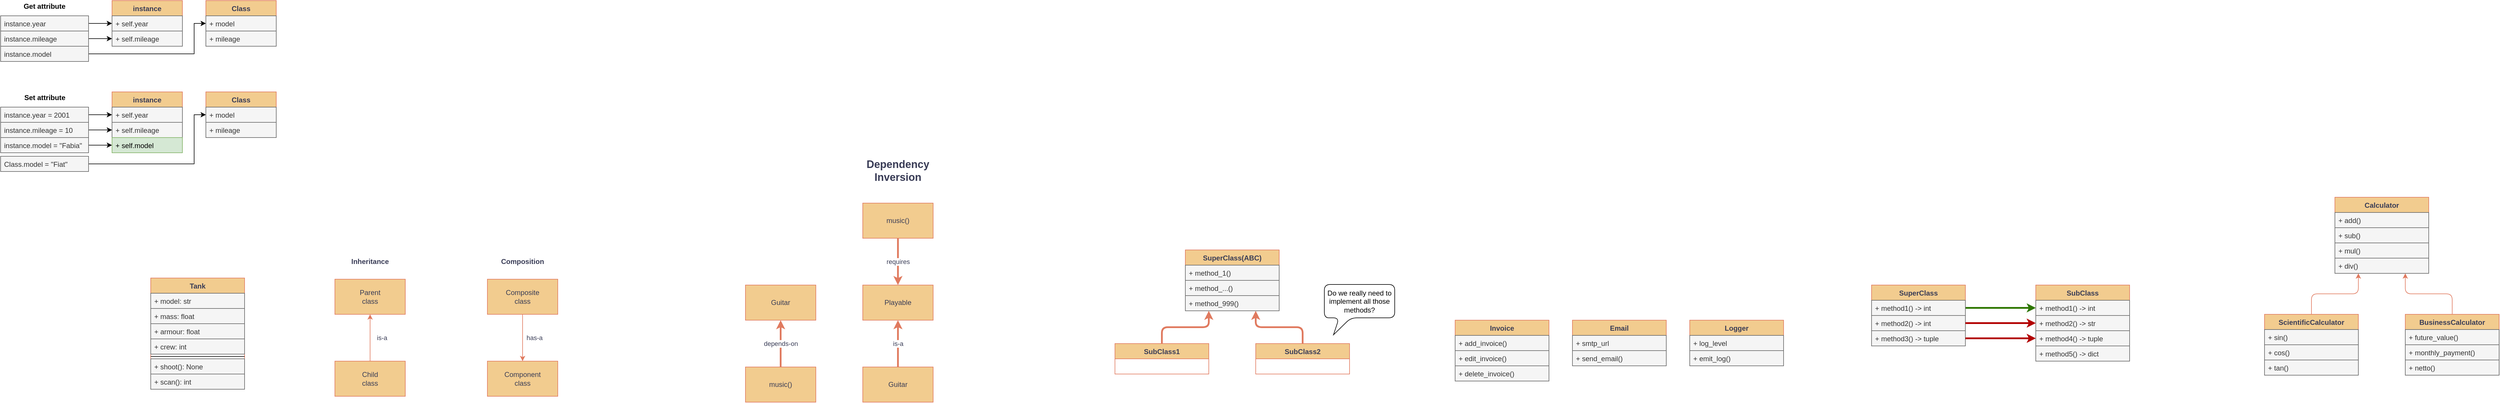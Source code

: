 <mxfile version="14.5.1" type="device"><diagram id="cK3-rO_HK59V7XjNUG1H" name="Page-1"><mxGraphModel dx="1385" dy="1538" grid="0" gridSize="10" guides="1" tooltips="1" connect="1" arrows="1" fold="1" page="0" pageScale="1" pageWidth="827" pageHeight="1169" background="none" math="0" shadow="0"><root><mxCell id="0"/><mxCell id="1" parent="0"/><mxCell id="RByX9XttxiHKTBWg8HoC-3" value="has-a" style="edgeStyle=orthogonalEdgeStyle;curved=0;rounded=1;orthogonalLoop=1;jettySize=auto;html=1;strokeColor=#E07A5F;fillColor=#F2CC8F;fontColor=#393C56;labelBackgroundColor=none;" parent="1" source="RByX9XttxiHKTBWg8HoC-1" target="RByX9XttxiHKTBWg8HoC-2" edge="1"><mxGeometry y="20" relative="1" as="geometry"><mxPoint as="offset"/></mxGeometry></mxCell><mxCell id="RByX9XttxiHKTBWg8HoC-1" value="Composite&lt;br&gt;class" style="rounded=0;whiteSpace=wrap;html=1;strokeColor=#E07A5F;fillColor=#F2CC8F;fontColor=#393C56;" parent="1" vertex="1"><mxGeometry x="400" y="-390" width="120" height="60" as="geometry"/></mxCell><mxCell id="RByX9XttxiHKTBWg8HoC-2" value="Component&lt;br&gt;class" style="rounded=0;whiteSpace=wrap;html=1;strokeColor=#E07A5F;fillColor=#F2CC8F;fontColor=#393C56;" parent="1" vertex="1"><mxGeometry x="400" y="-250" width="120" height="60" as="geometry"/></mxCell><mxCell id="RByX9XttxiHKTBWg8HoC-4" value="is-a" style="edgeStyle=orthogonalEdgeStyle;curved=0;rounded=1;orthogonalLoop=1;jettySize=auto;html=1;strokeColor=#E07A5F;fillColor=#F2CC8F;fontColor=#393C56;labelBackgroundColor=none;startArrow=classic;startFill=1;endArrow=none;endFill=0;" parent="1" source="RByX9XttxiHKTBWg8HoC-5" target="RByX9XttxiHKTBWg8HoC-6" edge="1"><mxGeometry y="20" relative="1" as="geometry"><mxPoint as="offset"/></mxGeometry></mxCell><mxCell id="RByX9XttxiHKTBWg8HoC-5" value="Parent&lt;br&gt;class" style="rounded=0;whiteSpace=wrap;html=1;strokeColor=#E07A5F;fillColor=#F2CC8F;fontColor=#393C56;" parent="1" vertex="1"><mxGeometry x="140" y="-390" width="120" height="60" as="geometry"/></mxCell><mxCell id="RByX9XttxiHKTBWg8HoC-6" value="Child&lt;br&gt;class" style="rounded=0;whiteSpace=wrap;html=1;strokeColor=#E07A5F;fillColor=#F2CC8F;fontColor=#393C56;" parent="1" vertex="1"><mxGeometry x="140" y="-250" width="120" height="60" as="geometry"/></mxCell><mxCell id="RByX9XttxiHKTBWg8HoC-7" value="Inheritance" style="text;html=1;strokeColor=none;fillColor=none;align=center;verticalAlign=middle;whiteSpace=wrap;rounded=0;fontColor=#393C56;fontStyle=1" parent="1" vertex="1"><mxGeometry x="155" y="-430" width="90" height="20" as="geometry"/></mxCell><mxCell id="RByX9XttxiHKTBWg8HoC-8" value="Composition" style="text;html=1;strokeColor=none;fillColor=none;align=center;verticalAlign=middle;whiteSpace=wrap;rounded=0;fontColor=#393C56;fontStyle=1" parent="1" vertex="1"><mxGeometry x="415" y="-430" width="90" height="20" as="geometry"/></mxCell><mxCell id="uwW12xh0m6bJVSj2OFaB-3" value="Invoice" style="swimlane;fontStyle=1;align=center;verticalAlign=top;childLayout=stackLayout;horizontal=1;startSize=26;horizontalStack=0;resizeParent=1;resizeParentMax=0;resizeLast=0;collapsible=1;marginBottom=0;rounded=0;sketch=0;strokeColor=#E07A5F;fillColor=#F2CC8F;fontColor=#393C56;" parent="1" vertex="1"><mxGeometry x="2050" y="-320" width="160" height="104" as="geometry"/></mxCell><mxCell id="uwW12xh0m6bJVSj2OFaB-6" value="+ add_invoice()" style="text;strokeColor=#666666;fillColor=#f5f5f5;align=left;verticalAlign=top;spacingLeft=4;spacingRight=4;overflow=hidden;rotatable=0;points=[[0,0.5],[1,0.5]];portConstraint=eastwest;fontColor=#333333;" parent="uwW12xh0m6bJVSj2OFaB-3" vertex="1"><mxGeometry y="26" width="160" height="26" as="geometry"/></mxCell><mxCell id="uwW12xh0m6bJVSj2OFaB-15" value="+ edit_invoice()" style="text;strokeColor=#666666;fillColor=#f5f5f5;align=left;verticalAlign=top;spacingLeft=4;spacingRight=4;overflow=hidden;rotatable=0;points=[[0,0.5],[1,0.5]];portConstraint=eastwest;fontColor=#333333;" parent="uwW12xh0m6bJVSj2OFaB-3" vertex="1"><mxGeometry y="52" width="160" height="26" as="geometry"/></mxCell><mxCell id="uwW12xh0m6bJVSj2OFaB-16" value="+ delete_invoice()" style="text;strokeColor=#666666;fillColor=#f5f5f5;align=left;verticalAlign=top;spacingLeft=4;spacingRight=4;overflow=hidden;rotatable=0;points=[[0,0.5],[1,0.5]];portConstraint=eastwest;fontColor=#333333;" parent="uwW12xh0m6bJVSj2OFaB-3" vertex="1"><mxGeometry y="78" width="160" height="26" as="geometry"/></mxCell><mxCell id="uwW12xh0m6bJVSj2OFaB-7" value="Logger" style="swimlane;fontStyle=1;align=center;verticalAlign=top;childLayout=stackLayout;horizontal=1;startSize=26;horizontalStack=0;resizeParent=1;resizeParentMax=0;resizeLast=0;collapsible=1;marginBottom=0;rounded=0;sketch=0;strokeColor=#E07A5F;fillColor=#F2CC8F;fontColor=#393C56;" parent="1" vertex="1"><mxGeometry x="2450" y="-320" width="160" height="78" as="geometry"/></mxCell><mxCell id="uwW12xh0m6bJVSj2OFaB-17" value="+ log_level" style="text;strokeColor=#666666;fillColor=#f5f5f5;align=left;verticalAlign=top;spacingLeft=4;spacingRight=4;overflow=hidden;rotatable=0;points=[[0,0.5],[1,0.5]];portConstraint=eastwest;rounded=0;sketch=0;fontColor=#333333;" parent="uwW12xh0m6bJVSj2OFaB-7" vertex="1"><mxGeometry y="26" width="160" height="26" as="geometry"/></mxCell><mxCell id="uwW12xh0m6bJVSj2OFaB-10" value="+ emit_log()" style="text;strokeColor=#666666;fillColor=#f5f5f5;align=left;verticalAlign=top;spacingLeft=4;spacingRight=4;overflow=hidden;rotatable=0;points=[[0,0.5],[1,0.5]];portConstraint=eastwest;fontColor=#333333;" parent="uwW12xh0m6bJVSj2OFaB-7" vertex="1"><mxGeometry y="52" width="160" height="26" as="geometry"/></mxCell><mxCell id="uwW12xh0m6bJVSj2OFaB-11" value="Email" style="swimlane;fontStyle=1;align=center;verticalAlign=top;childLayout=stackLayout;horizontal=1;startSize=26;horizontalStack=0;resizeParent=1;resizeParentMax=0;resizeLast=0;collapsible=1;marginBottom=0;rounded=0;sketch=0;strokeColor=#E07A5F;fillColor=#F2CC8F;fontColor=#393C56;" parent="1" vertex="1"><mxGeometry x="2250" y="-320" width="160" height="78" as="geometry"/></mxCell><mxCell id="uwW12xh0m6bJVSj2OFaB-22" value="+ smtp_url" style="text;strokeColor=#666666;fillColor=#f5f5f5;align=left;verticalAlign=top;spacingLeft=4;spacingRight=4;overflow=hidden;rotatable=0;points=[[0,0.5],[1,0.5]];portConstraint=eastwest;rounded=0;sketch=0;fontColor=#333333;" parent="uwW12xh0m6bJVSj2OFaB-11" vertex="1"><mxGeometry y="26" width="160" height="26" as="geometry"/></mxCell><mxCell id="uwW12xh0m6bJVSj2OFaB-14" value="+ send_email()" style="text;strokeColor=#666666;fillColor=#f5f5f5;align=left;verticalAlign=top;spacingLeft=4;spacingRight=4;overflow=hidden;rotatable=0;points=[[0,0.5],[1,0.5]];portConstraint=eastwest;fontColor=#333333;" parent="uwW12xh0m6bJVSj2OFaB-11" vertex="1"><mxGeometry y="52" width="160" height="26" as="geometry"/></mxCell><mxCell id="uwW12xh0m6bJVSj2OFaB-36" style="edgeStyle=orthogonalEdgeStyle;curved=0;rounded=1;sketch=0;orthogonalLoop=1;jettySize=auto;html=1;exitX=0.5;exitY=0;exitDx=0;exitDy=0;entryX=0.25;entryY=1;entryDx=0;entryDy=0;strokeColor=#E07A5F;fillColor=#F2CC8F;fontColor=#393C56;" parent="1" source="uwW12xh0m6bJVSj2OFaB-23" target="uwW12xh0m6bJVSj2OFaB-27" edge="1"><mxGeometry relative="1" as="geometry"/></mxCell><mxCell id="uwW12xh0m6bJVSj2OFaB-23" value="ScientificCalculator" style="swimlane;fontStyle=1;align=center;verticalAlign=top;childLayout=stackLayout;horizontal=1;startSize=26;horizontalStack=0;resizeParent=1;resizeParentMax=0;resizeLast=0;collapsible=1;marginBottom=0;rounded=0;sketch=0;strokeColor=#E07A5F;fillColor=#F2CC8F;fontColor=#393C56;" parent="1" vertex="1"><mxGeometry x="3430" y="-330" width="160" height="104" as="geometry"/></mxCell><mxCell id="uwW12xh0m6bJVSj2OFaB-24" value="+ sin()" style="text;strokeColor=#666666;fillColor=#f5f5f5;align=left;verticalAlign=top;spacingLeft=4;spacingRight=4;overflow=hidden;rotatable=0;points=[[0,0.5],[1,0.5]];portConstraint=eastwest;fontColor=#333333;" parent="uwW12xh0m6bJVSj2OFaB-23" vertex="1"><mxGeometry y="26" width="160" height="26" as="geometry"/></mxCell><mxCell id="uwW12xh0m6bJVSj2OFaB-25" value="+ cos()" style="text;strokeColor=#666666;fillColor=#f5f5f5;align=left;verticalAlign=top;spacingLeft=4;spacingRight=4;overflow=hidden;rotatable=0;points=[[0,0.5],[1,0.5]];portConstraint=eastwest;fontColor=#333333;" parent="uwW12xh0m6bJVSj2OFaB-23" vertex="1"><mxGeometry y="52" width="160" height="26" as="geometry"/></mxCell><mxCell id="uwW12xh0m6bJVSj2OFaB-26" value="+ tan()" style="text;strokeColor=#666666;fillColor=#f5f5f5;align=left;verticalAlign=top;spacingLeft=4;spacingRight=4;overflow=hidden;rotatable=0;points=[[0,0.5],[1,0.5]];portConstraint=eastwest;fontColor=#333333;" parent="uwW12xh0m6bJVSj2OFaB-23" vertex="1"><mxGeometry y="78" width="160" height="26" as="geometry"/></mxCell><mxCell id="uwW12xh0m6bJVSj2OFaB-27" value="Calculator" style="swimlane;fontStyle=1;align=center;verticalAlign=top;childLayout=stackLayout;horizontal=1;startSize=26;horizontalStack=0;resizeParent=1;resizeParentMax=0;resizeLast=0;collapsible=1;marginBottom=0;rounded=0;sketch=0;strokeColor=#E07A5F;fillColor=#F2CC8F;fontColor=#393C56;" parent="1" vertex="1"><mxGeometry x="3550" y="-530" width="160" height="130" as="geometry"/></mxCell><mxCell id="uwW12xh0m6bJVSj2OFaB-28" value="+ add()" style="text;strokeColor=#666666;fillColor=#f5f5f5;align=left;verticalAlign=top;spacingLeft=4;spacingRight=4;overflow=hidden;rotatable=0;points=[[0,0.5],[1,0.5]];portConstraint=eastwest;fontColor=#333333;" parent="uwW12xh0m6bJVSj2OFaB-27" vertex="1"><mxGeometry y="26" width="160" height="26" as="geometry"/></mxCell><mxCell id="uwW12xh0m6bJVSj2OFaB-29" value="+ sub()" style="text;strokeColor=#666666;fillColor=#f5f5f5;align=left;verticalAlign=top;spacingLeft=4;spacingRight=4;overflow=hidden;rotatable=0;points=[[0,0.5],[1,0.5]];portConstraint=eastwest;fontColor=#333333;" parent="uwW12xh0m6bJVSj2OFaB-27" vertex="1"><mxGeometry y="52" width="160" height="26" as="geometry"/></mxCell><mxCell id="uwW12xh0m6bJVSj2OFaB-30" value="+ mul()" style="text;strokeColor=#666666;fillColor=#f5f5f5;align=left;verticalAlign=top;spacingLeft=4;spacingRight=4;overflow=hidden;rotatable=0;points=[[0,0.5],[1,0.5]];portConstraint=eastwest;fontColor=#333333;" parent="uwW12xh0m6bJVSj2OFaB-27" vertex="1"><mxGeometry y="78" width="160" height="26" as="geometry"/></mxCell><mxCell id="uwW12xh0m6bJVSj2OFaB-35" value="+ div()" style="text;strokeColor=#666666;fillColor=#f5f5f5;align=left;verticalAlign=top;spacingLeft=4;spacingRight=4;overflow=hidden;rotatable=0;points=[[0,0.5],[1,0.5]];portConstraint=eastwest;fontColor=#333333;" parent="uwW12xh0m6bJVSj2OFaB-27" vertex="1"><mxGeometry y="104" width="160" height="26" as="geometry"/></mxCell><mxCell id="uwW12xh0m6bJVSj2OFaB-37" style="edgeStyle=orthogonalEdgeStyle;curved=0;rounded=1;sketch=0;orthogonalLoop=1;jettySize=auto;html=1;entryX=0.75;entryY=1;entryDx=0;entryDy=0;strokeColor=#E07A5F;fillColor=#F2CC8F;fontColor=#393C56;" parent="1" source="uwW12xh0m6bJVSj2OFaB-31" target="uwW12xh0m6bJVSj2OFaB-27" edge="1"><mxGeometry relative="1" as="geometry"/></mxCell><mxCell id="uwW12xh0m6bJVSj2OFaB-31" value="BusinessCalculator" style="swimlane;fontStyle=1;align=center;verticalAlign=top;childLayout=stackLayout;horizontal=1;startSize=26;horizontalStack=0;resizeParent=1;resizeParentMax=0;resizeLast=0;collapsible=1;marginBottom=0;rounded=0;sketch=0;strokeColor=#E07A5F;fillColor=#F2CC8F;fontColor=#393C56;" parent="1" vertex="1"><mxGeometry x="3670" y="-330" width="160" height="104" as="geometry"/></mxCell><mxCell id="uwW12xh0m6bJVSj2OFaB-32" value="+ future_value()" style="text;strokeColor=#666666;fillColor=#f5f5f5;align=left;verticalAlign=top;spacingLeft=4;spacingRight=4;overflow=hidden;rotatable=0;points=[[0,0.5],[1,0.5]];portConstraint=eastwest;fontColor=#333333;" parent="uwW12xh0m6bJVSj2OFaB-31" vertex="1"><mxGeometry y="26" width="160" height="26" as="geometry"/></mxCell><mxCell id="uwW12xh0m6bJVSj2OFaB-33" value="+ monthly_payment()" style="text;strokeColor=#666666;fillColor=#f5f5f5;align=left;verticalAlign=top;spacingLeft=4;spacingRight=4;overflow=hidden;rotatable=0;points=[[0,0.5],[1,0.5]];portConstraint=eastwest;fontColor=#333333;" parent="uwW12xh0m6bJVSj2OFaB-31" vertex="1"><mxGeometry y="52" width="160" height="26" as="geometry"/></mxCell><mxCell id="uwW12xh0m6bJVSj2OFaB-34" value="+ netto()" style="text;strokeColor=#666666;fillColor=#f5f5f5;align=left;verticalAlign=top;spacingLeft=4;spacingRight=4;overflow=hidden;rotatable=0;points=[[0,0.5],[1,0.5]];portConstraint=eastwest;fontColor=#333333;" parent="uwW12xh0m6bJVSj2OFaB-31" vertex="1"><mxGeometry y="78" width="160" height="26" as="geometry"/></mxCell><mxCell id="uwW12xh0m6bJVSj2OFaB-48" style="edgeStyle=orthogonalEdgeStyle;curved=0;rounded=1;sketch=0;orthogonalLoop=1;jettySize=auto;html=1;exitX=1;exitY=0.5;exitDx=0;exitDy=0;entryX=0;entryY=0.5;entryDx=0;entryDy=0;strokeColor=#2D7600;fillColor=#60a917;fontColor=#393C56;strokeWidth=3;" parent="1" source="uwW12xh0m6bJVSj2OFaB-39" target="uwW12xh0m6bJVSj2OFaB-44" edge="1"><mxGeometry relative="1" as="geometry"/></mxCell><mxCell id="uwW12xh0m6bJVSj2OFaB-38" value="SuperClass" style="swimlane;fontStyle=1;align=center;verticalAlign=top;childLayout=stackLayout;horizontal=1;startSize=26;horizontalStack=0;resizeParent=1;resizeParentMax=0;resizeLast=0;collapsible=1;marginBottom=0;rounded=0;sketch=0;strokeColor=#E07A5F;fillColor=#F2CC8F;fontColor=#393C56;" parent="1" vertex="1"><mxGeometry x="2760" y="-380" width="160" height="104" as="geometry"/></mxCell><mxCell id="uwW12xh0m6bJVSj2OFaB-39" value="+ method1() -&gt; int" style="text;strokeColor=#666666;fillColor=#f5f5f5;align=left;verticalAlign=top;spacingLeft=4;spacingRight=4;overflow=hidden;rotatable=0;points=[[0,0.5],[1,0.5]];portConstraint=eastwest;fontColor=#333333;" parent="uwW12xh0m6bJVSj2OFaB-38" vertex="1"><mxGeometry y="26" width="160" height="26" as="geometry"/></mxCell><mxCell id="uwW12xh0m6bJVSj2OFaB-40" value="+ method2() -&gt; int" style="text;strokeColor=#666666;fillColor=#f5f5f5;align=left;verticalAlign=top;spacingLeft=4;spacingRight=4;overflow=hidden;rotatable=0;points=[[0,0.5],[1,0.5]];portConstraint=eastwest;fontColor=#333333;" parent="uwW12xh0m6bJVSj2OFaB-38" vertex="1"><mxGeometry y="52" width="160" height="26" as="geometry"/></mxCell><mxCell id="CeyGNOw6hkWTKaLMUMWE-1" value="+ method3() -&gt; tuple" style="text;strokeColor=#666666;fillColor=#f5f5f5;align=left;verticalAlign=top;spacingLeft=4;spacingRight=4;overflow=hidden;rotatable=0;points=[[0,0.5],[1,0.5]];portConstraint=eastwest;fontColor=#333333;" parent="uwW12xh0m6bJVSj2OFaB-38" vertex="1"><mxGeometry y="78" width="160" height="26" as="geometry"/></mxCell><mxCell id="uwW12xh0m6bJVSj2OFaB-43" value="SubClass" style="swimlane;fontStyle=1;align=center;verticalAlign=top;childLayout=stackLayout;horizontal=1;startSize=26;horizontalStack=0;resizeParent=1;resizeParentMax=0;resizeLast=0;collapsible=1;marginBottom=0;rounded=0;sketch=0;strokeColor=#E07A5F;fillColor=#F2CC8F;fontColor=#393C56;" parent="1" vertex="1"><mxGeometry x="3040" y="-380" width="160" height="130" as="geometry"/></mxCell><mxCell id="uwW12xh0m6bJVSj2OFaB-44" value="+ method1() -&gt; int" style="text;strokeColor=#666666;fillColor=#f5f5f5;align=left;verticalAlign=top;spacingLeft=4;spacingRight=4;overflow=hidden;rotatable=0;points=[[0,0.5],[1,0.5]];portConstraint=eastwest;fontColor=#333333;" parent="uwW12xh0m6bJVSj2OFaB-43" vertex="1"><mxGeometry y="26" width="160" height="26" as="geometry"/></mxCell><mxCell id="uwW12xh0m6bJVSj2OFaB-45" value="+ method2() -&gt; str" style="text;strokeColor=#666666;fillColor=#f5f5f5;align=left;verticalAlign=top;spacingLeft=4;spacingRight=4;overflow=hidden;rotatable=0;points=[[0,0.5],[1,0.5]];portConstraint=eastwest;fontColor=#333333;" parent="uwW12xh0m6bJVSj2OFaB-43" vertex="1"><mxGeometry y="52" width="160" height="26" as="geometry"/></mxCell><mxCell id="uwW12xh0m6bJVSj2OFaB-46" value="+ method4() -&gt; tuple" style="text;strokeColor=#666666;fillColor=#f5f5f5;align=left;verticalAlign=top;spacingLeft=4;spacingRight=4;overflow=hidden;rotatable=0;points=[[0,0.5],[1,0.5]];portConstraint=eastwest;fontColor=#333333;" parent="uwW12xh0m6bJVSj2OFaB-43" vertex="1"><mxGeometry y="78" width="160" height="26" as="geometry"/></mxCell><mxCell id="uwW12xh0m6bJVSj2OFaB-47" value="+ method5() -&gt; dict" style="text;strokeColor=#666666;fillColor=#f5f5f5;align=left;verticalAlign=top;spacingLeft=4;spacingRight=4;overflow=hidden;rotatable=0;points=[[0,0.5],[1,0.5]];portConstraint=eastwest;fontColor=#333333;" parent="uwW12xh0m6bJVSj2OFaB-43" vertex="1"><mxGeometry y="104" width="160" height="26" as="geometry"/></mxCell><mxCell id="uwW12xh0m6bJVSj2OFaB-49" style="edgeStyle=orthogonalEdgeStyle;curved=0;rounded=1;sketch=0;orthogonalLoop=1;jettySize=auto;html=1;entryX=0;entryY=0.5;entryDx=0;entryDy=0;strokeColor=#B20000;fillColor=#e51400;fontColor=#393C56;strokeWidth=3;" parent="1" source="uwW12xh0m6bJVSj2OFaB-40" target="uwW12xh0m6bJVSj2OFaB-45" edge="1"><mxGeometry relative="1" as="geometry"/></mxCell><mxCell id="uwW12xh0m6bJVSj2OFaB-50" value="SuperClass(ABC)" style="swimlane;fontStyle=1;align=center;verticalAlign=top;childLayout=stackLayout;horizontal=1;startSize=26;horizontalStack=0;resizeParent=1;resizeParentMax=0;resizeLast=0;collapsible=1;marginBottom=0;rounded=0;sketch=0;strokeColor=#E07A5F;fillColor=#F2CC8F;fontColor=#393C56;" parent="1" vertex="1"><mxGeometry x="1590" y="-440" width="160" height="104" as="geometry"/></mxCell><mxCell id="uwW12xh0m6bJVSj2OFaB-51" value="+ method_1()" style="text;strokeColor=#666666;fillColor=#f5f5f5;align=left;verticalAlign=top;spacingLeft=4;spacingRight=4;overflow=hidden;rotatable=0;points=[[0,0.5],[1,0.5]];portConstraint=eastwest;fontColor=#333333;" parent="uwW12xh0m6bJVSj2OFaB-50" vertex="1"><mxGeometry y="26" width="160" height="26" as="geometry"/></mxCell><mxCell id="uwW12xh0m6bJVSj2OFaB-52" value="+ method_...()" style="text;strokeColor=#666666;fillColor=#f5f5f5;align=left;verticalAlign=top;spacingLeft=4;spacingRight=4;overflow=hidden;rotatable=0;points=[[0,0.5],[1,0.5]];portConstraint=eastwest;fontColor=#333333;" parent="uwW12xh0m6bJVSj2OFaB-50" vertex="1"><mxGeometry y="52" width="160" height="26" as="geometry"/></mxCell><mxCell id="uwW12xh0m6bJVSj2OFaB-53" value="+ method_999()" style="text;strokeColor=#666666;fillColor=#f5f5f5;align=left;verticalAlign=top;spacingLeft=4;spacingRight=4;overflow=hidden;rotatable=0;points=[[0,0.5],[1,0.5]];portConstraint=eastwest;fontColor=#333333;" parent="uwW12xh0m6bJVSj2OFaB-50" vertex="1"><mxGeometry y="78" width="160" height="26" as="geometry"/></mxCell><mxCell id="uwW12xh0m6bJVSj2OFaB-62" style="edgeStyle=orthogonalEdgeStyle;curved=0;rounded=1;sketch=0;orthogonalLoop=1;jettySize=auto;html=1;exitX=0.5;exitY=0;exitDx=0;exitDy=0;strokeColor=#E07A5F;strokeWidth=3;fillColor=#F2CC8F;fontColor=#393C56;entryX=0.25;entryY=1;entryDx=0;entryDy=0;entryPerimeter=0;" parent="1" source="uwW12xh0m6bJVSj2OFaB-54" target="uwW12xh0m6bJVSj2OFaB-53" edge="1"><mxGeometry relative="1" as="geometry"><mxPoint x="1670" y="-336" as="targetPoint"/></mxGeometry></mxCell><mxCell id="uwW12xh0m6bJVSj2OFaB-54" value="SubClass1" style="swimlane;fontStyle=1;align=center;verticalAlign=top;childLayout=stackLayout;horizontal=1;startSize=26;horizontalStack=0;resizeParent=1;resizeParentMax=0;resizeLast=0;collapsible=1;marginBottom=0;rounded=0;sketch=0;strokeColor=#E07A5F;fillColor=#F2CC8F;fontColor=#393C56;" parent="1" vertex="1"><mxGeometry x="1470" y="-280" width="160" height="52" as="geometry"/></mxCell><mxCell id="uwW12xh0m6bJVSj2OFaB-63" style="edgeStyle=orthogonalEdgeStyle;curved=0;rounded=1;sketch=0;orthogonalLoop=1;jettySize=auto;html=1;strokeColor=#E07A5F;strokeWidth=3;fillColor=#F2CC8F;fontColor=#393C56;" parent="1" source="uwW12xh0m6bJVSj2OFaB-58" target="uwW12xh0m6bJVSj2OFaB-50" edge="1"><mxGeometry relative="1" as="geometry"><Array as="points"><mxPoint x="1790" y="-308"/><mxPoint x="1710" y="-308"/></Array></mxGeometry></mxCell><mxCell id="uwW12xh0m6bJVSj2OFaB-58" value="SubClass2" style="swimlane;fontStyle=1;align=center;verticalAlign=top;childLayout=stackLayout;horizontal=1;startSize=26;horizontalStack=0;resizeParent=1;resizeParentMax=0;resizeLast=0;collapsible=1;marginBottom=0;rounded=0;sketch=0;strokeColor=#E07A5F;fillColor=#F2CC8F;fontColor=#393C56;" parent="1" vertex="1"><mxGeometry x="1710" y="-280" width="160" height="52" as="geometry"/></mxCell><mxCell id="uwW12xh0m6bJVSj2OFaB-70" value="depends-on" style="edgeStyle=orthogonalEdgeStyle;curved=0;rounded=1;sketch=0;orthogonalLoop=1;jettySize=auto;html=1;entryX=0.5;entryY=1;entryDx=0;entryDy=0;strokeColor=#E07A5F;strokeWidth=3;fillColor=#F2CC8F;fontColor=#393C56;" parent="1" source="uwW12xh0m6bJVSj2OFaB-68" target="uwW12xh0m6bJVSj2OFaB-69" edge="1"><mxGeometry relative="1" as="geometry"/></mxCell><mxCell id="uwW12xh0m6bJVSj2OFaB-68" value="music()" style="rounded=0;whiteSpace=wrap;html=1;sketch=0;strokeColor=#E07A5F;fillColor=#F2CC8F;fontColor=#393C56;" parent="1" vertex="1"><mxGeometry x="840" y="-240" width="120" height="60" as="geometry"/></mxCell><mxCell id="uwW12xh0m6bJVSj2OFaB-69" value="Guitar" style="rounded=0;whiteSpace=wrap;html=1;sketch=0;strokeColor=#E07A5F;fillColor=#F2CC8F;fontColor=#393C56;" parent="1" vertex="1"><mxGeometry x="840" y="-380" width="120" height="60" as="geometry"/></mxCell><mxCell id="uwW12xh0m6bJVSj2OFaB-79" value="requires" style="edgeStyle=orthogonalEdgeStyle;curved=0;rounded=1;sketch=0;orthogonalLoop=1;jettySize=auto;html=1;entryX=0.5;entryY=0;entryDx=0;entryDy=0;strokeColor=#E07A5F;strokeWidth=3;fillColor=#F2CC8F;fontColor=#393C56;" parent="1" source="uwW12xh0m6bJVSj2OFaB-71" target="uwW12xh0m6bJVSj2OFaB-72" edge="1"><mxGeometry relative="1" as="geometry"/></mxCell><mxCell id="uwW12xh0m6bJVSj2OFaB-71" value="music()" style="rounded=0;whiteSpace=wrap;html=1;sketch=0;strokeColor=#E07A5F;fillColor=#F2CC8F;fontColor=#393C56;" parent="1" vertex="1"><mxGeometry x="1040" y="-520" width="120" height="60" as="geometry"/></mxCell><mxCell id="uwW12xh0m6bJVSj2OFaB-72" value="Playable" style="rounded=0;whiteSpace=wrap;html=1;sketch=0;strokeColor=#E07A5F;fillColor=#F2CC8F;fontColor=#393C56;" parent="1" vertex="1"><mxGeometry x="1040" y="-380" width="120" height="60" as="geometry"/></mxCell><mxCell id="uwW12xh0m6bJVSj2OFaB-74" value="is-a" style="edgeStyle=orthogonalEdgeStyle;curved=0;rounded=1;sketch=0;orthogonalLoop=1;jettySize=auto;html=1;entryX=0.5;entryY=1;entryDx=0;entryDy=0;strokeColor=#E07A5F;strokeWidth=3;fillColor=#F2CC8F;fontColor=#393C56;" parent="1" source="uwW12xh0m6bJVSj2OFaB-73" target="uwW12xh0m6bJVSj2OFaB-72" edge="1"><mxGeometry relative="1" as="geometry"/></mxCell><mxCell id="uwW12xh0m6bJVSj2OFaB-73" value="Guitar" style="rounded=0;whiteSpace=wrap;html=1;sketch=0;strokeColor=#E07A5F;fillColor=#F2CC8F;fontColor=#393C56;" parent="1" vertex="1"><mxGeometry x="1040" y="-240" width="120" height="60" as="geometry"/></mxCell><mxCell id="uwW12xh0m6bJVSj2OFaB-80" value="Dependency&lt;br&gt;Inversion" style="text;html=1;strokeColor=none;fillColor=none;align=center;verticalAlign=middle;whiteSpace=wrap;rounded=0;sketch=0;fontColor=#393C56;fontStyle=1;fontSize=18;" parent="1" vertex="1"><mxGeometry x="1017" y="-600" width="166" height="50" as="geometry"/></mxCell><mxCell id="kKMnSjFO75Dihk8qY0rp-1" value="Do we really need to implement all those methods?" style="shape=callout;whiteSpace=wrap;html=1;perimeter=calloutPerimeter;position2=0.13;size=29;position=0.21;rounded=1;" parent="1" vertex="1"><mxGeometry x="1827" y="-381" width="120" height="86" as="geometry"/></mxCell><mxCell id="CeyGNOw6hkWTKaLMUMWE-2" style="edgeStyle=orthogonalEdgeStyle;curved=0;rounded=1;sketch=0;orthogonalLoop=1;jettySize=auto;html=1;strokeColor=#B20000;fillColor=#e51400;fontColor=#393C56;strokeWidth=3;exitX=1;exitY=0.5;exitDx=0;exitDy=0;" parent="1" source="CeyGNOw6hkWTKaLMUMWE-1" edge="1"><mxGeometry relative="1" as="geometry"><mxPoint x="2930" y="-305" as="sourcePoint"/><mxPoint x="3040" y="-289" as="targetPoint"/><Array as="points"><mxPoint x="2997" y="-289"/></Array></mxGeometry></mxCell><mxCell id="u6Rjr6GOkpaVx5TZOPxk-1" value="Tank" style="swimlane;fontStyle=1;align=center;verticalAlign=top;childLayout=stackLayout;horizontal=1;startSize=26;horizontalStack=0;resizeParent=1;resizeParentMax=0;resizeLast=0;collapsible=1;marginBottom=0;rounded=0;sketch=0;strokeColor=#E07A5F;fillColor=#F2CC8F;fontColor=#393C56;" parent="1" vertex="1"><mxGeometry x="-174" y="-392" width="160" height="190" as="geometry"/></mxCell><mxCell id="u6Rjr6GOkpaVx5TZOPxk-2" value="+ model: str" style="text;strokeColor=#666666;fillColor=#f5f5f5;align=left;verticalAlign=top;spacingLeft=4;spacingRight=4;overflow=hidden;rotatable=0;points=[[0,0.5],[1,0.5]];portConstraint=eastwest;fontColor=#333333;" parent="u6Rjr6GOkpaVx5TZOPxk-1" vertex="1"><mxGeometry y="26" width="160" height="26" as="geometry"/></mxCell><mxCell id="u6Rjr6GOkpaVx5TZOPxk-3" value="+ mass: float" style="text;strokeColor=#666666;fillColor=#f5f5f5;align=left;verticalAlign=top;spacingLeft=4;spacingRight=4;overflow=hidden;rotatable=0;points=[[0,0.5],[1,0.5]];portConstraint=eastwest;fontColor=#333333;" parent="u6Rjr6GOkpaVx5TZOPxk-1" vertex="1"><mxGeometry y="52" width="160" height="26" as="geometry"/></mxCell><mxCell id="u6Rjr6GOkpaVx5TZOPxk-4" value="+ armour: float" style="text;strokeColor=#666666;fillColor=#f5f5f5;align=left;verticalAlign=top;spacingLeft=4;spacingRight=4;overflow=hidden;rotatable=0;points=[[0,0.5],[1,0.5]];portConstraint=eastwest;fontColor=#333333;" parent="u6Rjr6GOkpaVx5TZOPxk-1" vertex="1"><mxGeometry y="78" width="160" height="26" as="geometry"/></mxCell><mxCell id="u6Rjr6GOkpaVx5TZOPxk-5" value="+ crew: int" style="text;strokeColor=#666666;fillColor=#f5f5f5;align=left;verticalAlign=top;spacingLeft=4;spacingRight=4;overflow=hidden;rotatable=0;points=[[0,0.5],[1,0.5]];portConstraint=eastwest;fontColor=#333333;" parent="u6Rjr6GOkpaVx5TZOPxk-1" vertex="1"><mxGeometry y="104" width="160" height="26" as="geometry"/></mxCell><mxCell id="u6Rjr6GOkpaVx5TZOPxk-6" value="" style="line;strokeWidth=1;fillColor=none;align=left;verticalAlign=middle;spacingTop=-1;spacingLeft=3;spacingRight=3;rotatable=0;labelPosition=right;points=[];portConstraint=eastwest;" parent="u6Rjr6GOkpaVx5TZOPxk-1" vertex="1"><mxGeometry y="130" width="160" height="8" as="geometry"/></mxCell><mxCell id="u6Rjr6GOkpaVx5TZOPxk-7" value="+ shoot(): None" style="text;strokeColor=#666666;fillColor=#f5f5f5;align=left;verticalAlign=top;spacingLeft=4;spacingRight=4;overflow=hidden;rotatable=0;points=[[0,0.5],[1,0.5]];portConstraint=eastwest;fontColor=#333333;" parent="u6Rjr6GOkpaVx5TZOPxk-1" vertex="1"><mxGeometry y="138" width="160" height="26" as="geometry"/></mxCell><mxCell id="u6Rjr6GOkpaVx5TZOPxk-8" value="+ scan(): int" style="text;strokeColor=#666666;fillColor=#f5f5f5;align=left;verticalAlign=top;spacingLeft=4;spacingRight=4;overflow=hidden;rotatable=0;points=[[0,0.5],[1,0.5]];portConstraint=eastwest;fontColor=#333333;" parent="u6Rjr6GOkpaVx5TZOPxk-1" vertex="1"><mxGeometry y="164" width="160" height="26" as="geometry"/></mxCell><mxCell id="E5V7VF38nMzeuCX5_It8-1" value="instance" style="swimlane;fontStyle=1;align=center;verticalAlign=top;childLayout=stackLayout;horizontal=1;startSize=26;horizontalStack=0;resizeParent=1;resizeParentMax=0;resizeLast=0;collapsible=1;marginBottom=0;rounded=0;sketch=0;strokeColor=#E07A5F;fillColor=#F2CC8F;fontColor=#393C56;" vertex="1" parent="1"><mxGeometry x="-240" y="-866" width="120" height="78" as="geometry"/></mxCell><mxCell id="E5V7VF38nMzeuCX5_It8-3" value="+ self.year" style="text;strokeColor=#666666;fillColor=#f5f5f5;align=left;verticalAlign=top;spacingLeft=4;spacingRight=4;overflow=hidden;rotatable=0;points=[[0,0.5],[1,0.5]];portConstraint=eastwest;fontColor=#333333;" vertex="1" parent="E5V7VF38nMzeuCX5_It8-1"><mxGeometry y="26" width="120" height="26" as="geometry"/></mxCell><mxCell id="E5V7VF38nMzeuCX5_It8-4" value="+ self.mileage" style="text;strokeColor=#666666;fillColor=#f5f5f5;align=left;verticalAlign=top;spacingLeft=4;spacingRight=4;overflow=hidden;rotatable=0;points=[[0,0.5],[1,0.5]];portConstraint=eastwest;fontColor=#333333;" vertex="1" parent="E5V7VF38nMzeuCX5_It8-1"><mxGeometry y="52" width="120" height="26" as="geometry"/></mxCell><mxCell id="E5V7VF38nMzeuCX5_It8-9" value="Class" style="swimlane;fontStyle=1;align=center;verticalAlign=top;childLayout=stackLayout;horizontal=1;startSize=26;horizontalStack=0;resizeParent=1;resizeParentMax=0;resizeLast=0;collapsible=1;marginBottom=0;rounded=0;sketch=0;strokeColor=#E07A5F;fillColor=#F2CC8F;fontColor=#393C56;" vertex="1" parent="1"><mxGeometry x="-80" y="-866" width="120" height="78" as="geometry"/></mxCell><mxCell id="E5V7VF38nMzeuCX5_It8-11" value="+ model" style="text;strokeColor=#666666;fillColor=#f5f5f5;align=left;verticalAlign=top;spacingLeft=4;spacingRight=4;overflow=hidden;rotatable=0;points=[[0,0.5],[1,0.5]];portConstraint=eastwest;fontColor=#333333;" vertex="1" parent="E5V7VF38nMzeuCX5_It8-9"><mxGeometry y="26" width="120" height="26" as="geometry"/></mxCell><mxCell id="E5V7VF38nMzeuCX5_It8-12" value="+ mileage" style="text;strokeColor=#666666;fillColor=#f5f5f5;align=left;verticalAlign=top;spacingLeft=4;spacingRight=4;overflow=hidden;rotatable=0;points=[[0,0.5],[1,0.5]];portConstraint=eastwest;fontColor=#333333;" vertex="1" parent="E5V7VF38nMzeuCX5_It8-9"><mxGeometry y="52" width="120" height="26" as="geometry"/></mxCell><mxCell id="E5V7VF38nMzeuCX5_It8-21" style="edgeStyle=orthogonalEdgeStyle;rounded=0;orthogonalLoop=1;jettySize=auto;html=1;entryX=0;entryY=0.5;entryDx=0;entryDy=0;" edge="1" parent="1" source="E5V7VF38nMzeuCX5_It8-17" target="E5V7VF38nMzeuCX5_It8-3"><mxGeometry relative="1" as="geometry"/></mxCell><mxCell id="E5V7VF38nMzeuCX5_It8-17" value="instance.year" style="text;strokeColor=#666666;fillColor=#f5f5f5;align=left;verticalAlign=top;spacingLeft=4;spacingRight=4;overflow=hidden;rotatable=0;points=[[0,0.5],[1,0.5]];portConstraint=eastwest;fontColor=#333333;" vertex="1" parent="1"><mxGeometry x="-430" y="-840" width="150" height="26" as="geometry"/></mxCell><mxCell id="E5V7VF38nMzeuCX5_It8-23" style="edgeStyle=orthogonalEdgeStyle;rounded=0;orthogonalLoop=1;jettySize=auto;html=1;entryX=0;entryY=0.5;entryDx=0;entryDy=0;" edge="1" parent="1" source="E5V7VF38nMzeuCX5_It8-18" target="E5V7VF38nMzeuCX5_It8-11"><mxGeometry relative="1" as="geometry"><Array as="points"><mxPoint x="-100" y="-775"/><mxPoint x="-100" y="-827"/></Array></mxGeometry></mxCell><mxCell id="E5V7VF38nMzeuCX5_It8-18" value="instance.model" style="text;strokeColor=#666666;fillColor=#f5f5f5;align=left;verticalAlign=top;spacingLeft=4;spacingRight=4;overflow=hidden;rotatable=0;points=[[0,0.5],[1,0.5]];portConstraint=eastwest;fontColor=#333333;" vertex="1" parent="1"><mxGeometry x="-430" y="-788" width="150" height="26" as="geometry"/></mxCell><mxCell id="E5V7VF38nMzeuCX5_It8-22" style="edgeStyle=orthogonalEdgeStyle;rounded=0;orthogonalLoop=1;jettySize=auto;html=1;entryX=0;entryY=0.5;entryDx=0;entryDy=0;" edge="1" parent="1" source="E5V7VF38nMzeuCX5_It8-19" target="E5V7VF38nMzeuCX5_It8-4"><mxGeometry relative="1" as="geometry"/></mxCell><mxCell id="E5V7VF38nMzeuCX5_It8-19" value="instance.mileage" style="text;strokeColor=#666666;fillColor=#f5f5f5;align=left;verticalAlign=top;spacingLeft=4;spacingRight=4;overflow=hidden;rotatable=0;points=[[0,0.5],[1,0.5]];portConstraint=eastwest;fontColor=#333333;" vertex="1" parent="1"><mxGeometry x="-430" y="-814" width="150" height="26" as="geometry"/></mxCell><mxCell id="E5V7VF38nMzeuCX5_It8-24" value="&lt;b&gt;Get attribute&lt;/b&gt;" style="text;html=1;strokeColor=none;fillColor=none;align=center;verticalAlign=middle;whiteSpace=wrap;rounded=0;" vertex="1" parent="1"><mxGeometry x="-409" y="-866" width="108" height="20" as="geometry"/></mxCell><mxCell id="E5V7VF38nMzeuCX5_It8-25" value="instance" style="swimlane;fontStyle=1;align=center;verticalAlign=top;childLayout=stackLayout;horizontal=1;startSize=26;horizontalStack=0;resizeParent=1;resizeParentMax=0;resizeLast=0;collapsible=1;marginBottom=0;rounded=0;sketch=0;strokeColor=#E07A5F;fillColor=#F2CC8F;fontColor=#393C56;" vertex="1" parent="1"><mxGeometry x="-240" y="-710" width="120" height="78" as="geometry"/></mxCell><mxCell id="E5V7VF38nMzeuCX5_It8-26" value="+ self.year" style="text;strokeColor=#666666;fillColor=#f5f5f5;align=left;verticalAlign=top;spacingLeft=4;spacingRight=4;overflow=hidden;rotatable=0;points=[[0,0.5],[1,0.5]];portConstraint=eastwest;fontColor=#333333;" vertex="1" parent="E5V7VF38nMzeuCX5_It8-25"><mxGeometry y="26" width="120" height="26" as="geometry"/></mxCell><mxCell id="E5V7VF38nMzeuCX5_It8-27" value="+ self.mileage" style="text;strokeColor=#666666;fillColor=#f5f5f5;align=left;verticalAlign=top;spacingLeft=4;spacingRight=4;overflow=hidden;rotatable=0;points=[[0,0.5],[1,0.5]];portConstraint=eastwest;fontColor=#333333;" vertex="1" parent="E5V7VF38nMzeuCX5_It8-25"><mxGeometry y="52" width="120" height="26" as="geometry"/></mxCell><mxCell id="E5V7VF38nMzeuCX5_It8-28" value="Class" style="swimlane;fontStyle=1;align=center;verticalAlign=top;childLayout=stackLayout;horizontal=1;startSize=26;horizontalStack=0;resizeParent=1;resizeParentMax=0;resizeLast=0;collapsible=1;marginBottom=0;rounded=0;sketch=0;strokeColor=#E07A5F;fillColor=#F2CC8F;fontColor=#393C56;" vertex="1" parent="1"><mxGeometry x="-80" y="-710" width="120" height="78" as="geometry"/></mxCell><mxCell id="E5V7VF38nMzeuCX5_It8-29" value="+ model" style="text;strokeColor=#666666;fillColor=#f5f5f5;align=left;verticalAlign=top;spacingLeft=4;spacingRight=4;overflow=hidden;rotatable=0;points=[[0,0.5],[1,0.5]];portConstraint=eastwest;fontColor=#333333;" vertex="1" parent="E5V7VF38nMzeuCX5_It8-28"><mxGeometry y="26" width="120" height="26" as="geometry"/></mxCell><mxCell id="E5V7VF38nMzeuCX5_It8-30" value="+ mileage" style="text;strokeColor=#666666;fillColor=#f5f5f5;align=left;verticalAlign=top;spacingLeft=4;spacingRight=4;overflow=hidden;rotatable=0;points=[[0,0.5],[1,0.5]];portConstraint=eastwest;fontColor=#333333;" vertex="1" parent="E5V7VF38nMzeuCX5_It8-28"><mxGeometry y="52" width="120" height="26" as="geometry"/></mxCell><mxCell id="E5V7VF38nMzeuCX5_It8-31" style="edgeStyle=orthogonalEdgeStyle;rounded=0;orthogonalLoop=1;jettySize=auto;html=1;entryX=0;entryY=0.5;entryDx=0;entryDy=0;" edge="1" parent="1" source="E5V7VF38nMzeuCX5_It8-32" target="E5V7VF38nMzeuCX5_It8-26"><mxGeometry relative="1" as="geometry"/></mxCell><mxCell id="E5V7VF38nMzeuCX5_It8-32" value="instance.year = 2001" style="text;strokeColor=#666666;fillColor=#f5f5f5;align=left;verticalAlign=top;spacingLeft=4;spacingRight=4;overflow=hidden;rotatable=0;points=[[0,0.5],[1,0.5]];portConstraint=eastwest;fontColor=#333333;" vertex="1" parent="1"><mxGeometry x="-430" y="-684" width="150" height="26" as="geometry"/></mxCell><mxCell id="E5V7VF38nMzeuCX5_It8-39" style="edgeStyle=orthogonalEdgeStyle;rounded=0;orthogonalLoop=1;jettySize=auto;html=1;entryX=0;entryY=0.5;entryDx=0;entryDy=0;" edge="1" parent="1" source="E5V7VF38nMzeuCX5_It8-34" target="E5V7VF38nMzeuCX5_It8-38"><mxGeometry relative="1" as="geometry"/></mxCell><mxCell id="E5V7VF38nMzeuCX5_It8-34" value="instance.model = &quot;Fabia&quot;" style="text;strokeColor=#666666;fillColor=#f5f5f5;align=left;verticalAlign=top;spacingLeft=4;spacingRight=4;overflow=hidden;rotatable=0;points=[[0,0.5],[1,0.5]];portConstraint=eastwest;fontColor=#333333;" vertex="1" parent="1"><mxGeometry x="-430" y="-632" width="150" height="26" as="geometry"/></mxCell><mxCell id="E5V7VF38nMzeuCX5_It8-35" style="edgeStyle=orthogonalEdgeStyle;rounded=0;orthogonalLoop=1;jettySize=auto;html=1;entryX=0;entryY=0.5;entryDx=0;entryDy=0;" edge="1" parent="1" source="E5V7VF38nMzeuCX5_It8-36" target="E5V7VF38nMzeuCX5_It8-27"><mxGeometry relative="1" as="geometry"/></mxCell><mxCell id="E5V7VF38nMzeuCX5_It8-36" value="instance.mileage = 10" style="text;strokeColor=#666666;fillColor=#f5f5f5;align=left;verticalAlign=top;spacingLeft=4;spacingRight=4;overflow=hidden;rotatable=0;points=[[0,0.5],[1,0.5]];portConstraint=eastwest;fontColor=#333333;" vertex="1" parent="1"><mxGeometry x="-430" y="-658" width="150" height="26" as="geometry"/></mxCell><mxCell id="E5V7VF38nMzeuCX5_It8-37" value="&lt;b&gt;Set attribute&lt;/b&gt;" style="text;html=1;strokeColor=none;fillColor=none;align=center;verticalAlign=middle;whiteSpace=wrap;rounded=0;" vertex="1" parent="1"><mxGeometry x="-412.5" y="-710" width="115" height="20" as="geometry"/></mxCell><mxCell id="E5V7VF38nMzeuCX5_It8-38" value="+ self.model" style="text;strokeColor=#82b366;fillColor=#d5e8d4;align=left;verticalAlign=top;spacingLeft=4;spacingRight=4;overflow=hidden;rotatable=0;points=[[0,0.5],[1,0.5]];portConstraint=eastwest;" vertex="1" parent="1"><mxGeometry x="-240" y="-632" width="120" height="26" as="geometry"/></mxCell><mxCell id="E5V7VF38nMzeuCX5_It8-41" style="edgeStyle=orthogonalEdgeStyle;rounded=0;orthogonalLoop=1;jettySize=auto;html=1;entryX=0;entryY=0.5;entryDx=0;entryDy=0;" edge="1" parent="1" source="E5V7VF38nMzeuCX5_It8-40" target="E5V7VF38nMzeuCX5_It8-29"><mxGeometry relative="1" as="geometry"><Array as="points"><mxPoint x="-100" y="-587"/><mxPoint x="-100" y="-671"/></Array></mxGeometry></mxCell><mxCell id="E5V7VF38nMzeuCX5_It8-40" value="Class.model = &quot;Fiat&quot;" style="text;strokeColor=#666666;fillColor=#f5f5f5;align=left;verticalAlign=top;spacingLeft=4;spacingRight=4;overflow=hidden;rotatable=0;points=[[0,0.5],[1,0.5]];portConstraint=eastwest;fontColor=#333333;" vertex="1" parent="1"><mxGeometry x="-430" y="-600" width="150" height="26" as="geometry"/></mxCell></root></mxGraphModel></diagram></mxfile>